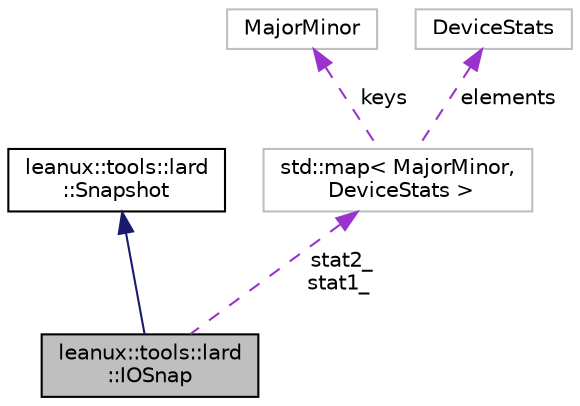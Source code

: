 digraph "leanux::tools::lard::IOSnap"
{
 // LATEX_PDF_SIZE
  bgcolor="transparent";
  edge [fontname="Helvetica",fontsize="10",labelfontname="Helvetica",labelfontsize="10"];
  node [fontname="Helvetica",fontsize="10",shape=record];
  Node1 [label="leanux::tools::lard\l::IOSnap",height=0.2,width=0.4,color="black", fillcolor="grey75", style="filled", fontcolor="black",tooltip=" "];
  Node2 -> Node1 [dir="back",color="midnightblue",fontsize="10",style="solid",fontname="Helvetica"];
  Node2 [label="leanux::tools::lard\l::Snapshot",height=0.2,width=0.4,color="black",URL="$classleanux_1_1tools_1_1lard_1_1Snapshot.html",tooltip=" "];
  Node3 -> Node1 [dir="back",color="darkorchid3",fontsize="10",style="dashed",label=" stat2_\nstat1_" ,fontname="Helvetica"];
  Node3 [label="std::map\< MajorMinor,\l DeviceStats \>",height=0.2,width=0.4,color="grey75",tooltip=" "];
  Node4 -> Node3 [dir="back",color="darkorchid3",fontsize="10",style="dashed",label=" keys" ,fontname="Helvetica"];
  Node4 [label="MajorMinor",height=0.2,width=0.4,color="grey75",tooltip=" "];
  Node5 -> Node3 [dir="back",color="darkorchid3",fontsize="10",style="dashed",label=" elements" ,fontname="Helvetica"];
  Node5 [label="DeviceStats",height=0.2,width=0.4,color="grey75",tooltip=" "];
}
